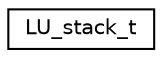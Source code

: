 digraph G
{
  edge [fontname="Helvetica",fontsize="10",labelfontname="Helvetica",labelfontsize="10"];
  node [fontname="Helvetica",fontsize="10",shape=record];
  rankdir=LR;
  Node1 [label="LU_stack_t",height=0.2,width=0.4,color="black", fillcolor="white", style="filled",URL="$d4/d8d/structLU__stack__t.html"];
}

